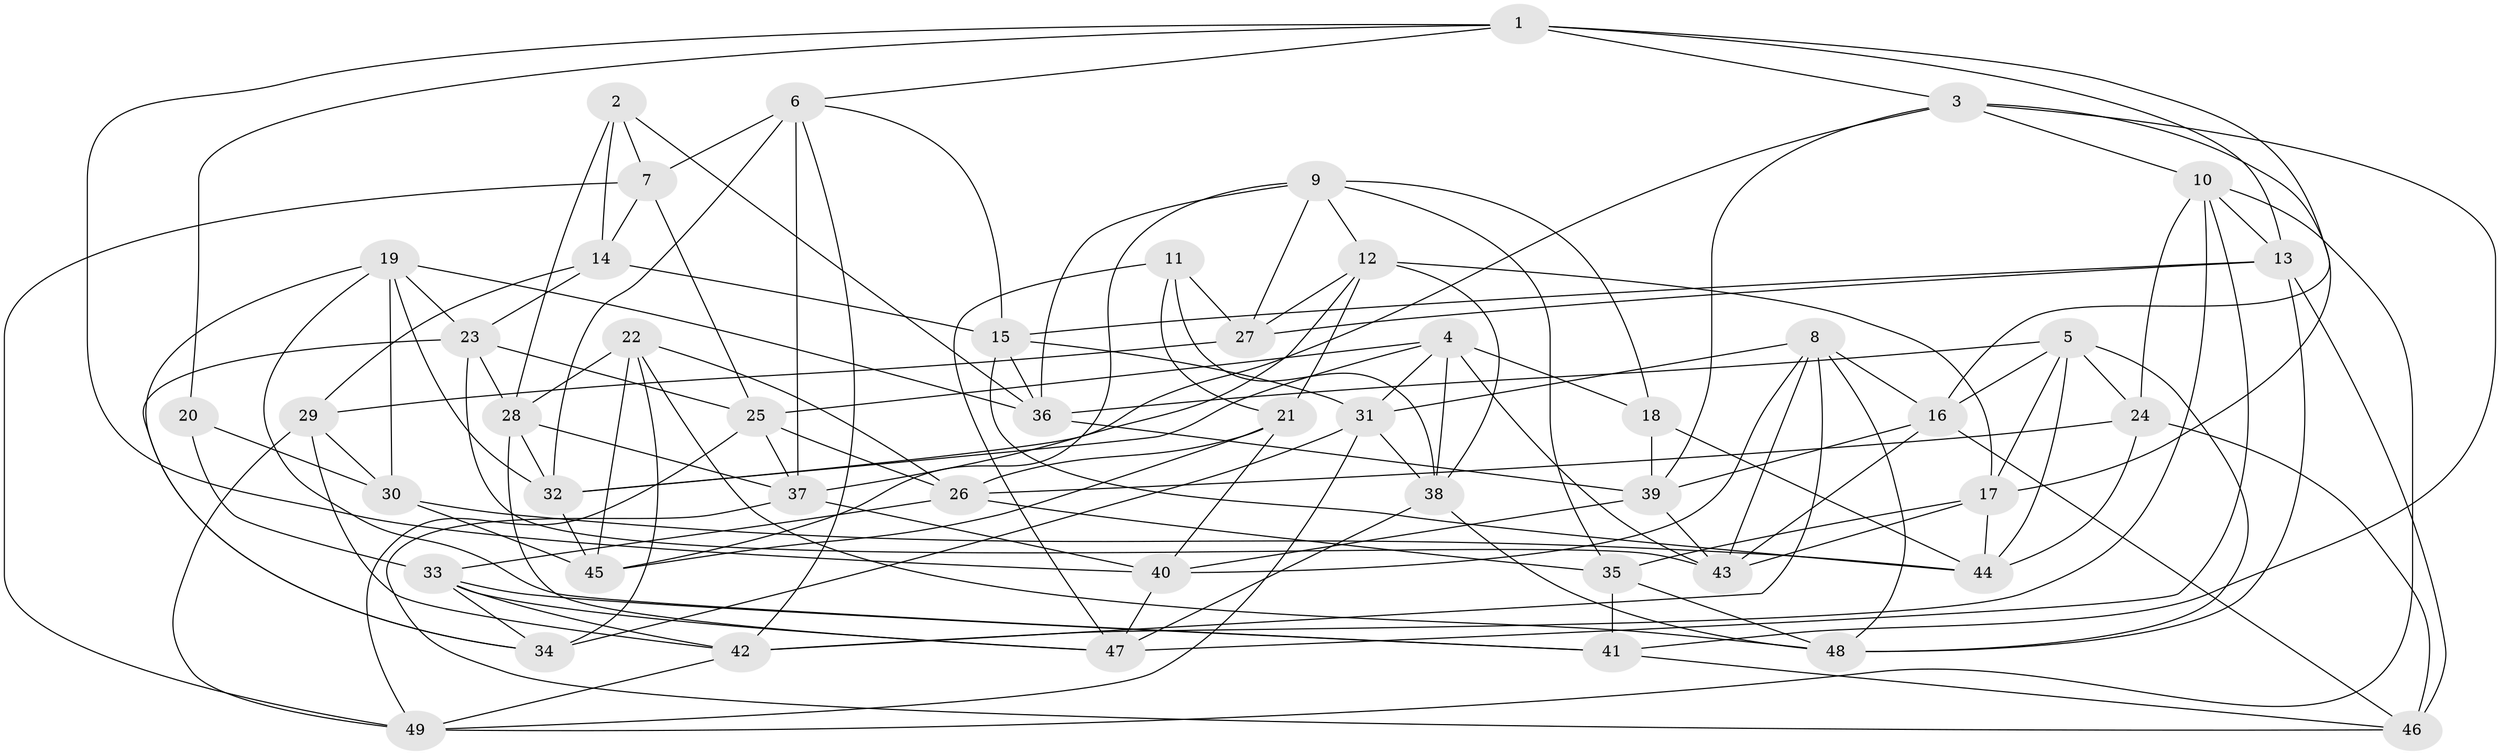 // original degree distribution, {4: 1.0}
// Generated by graph-tools (version 1.1) at 2025/50/03/09/25 03:50:54]
// undirected, 49 vertices, 136 edges
graph export_dot {
graph [start="1"]
  node [color=gray90,style=filled];
  1;
  2;
  3;
  4;
  5;
  6;
  7;
  8;
  9;
  10;
  11;
  12;
  13;
  14;
  15;
  16;
  17;
  18;
  19;
  20;
  21;
  22;
  23;
  24;
  25;
  26;
  27;
  28;
  29;
  30;
  31;
  32;
  33;
  34;
  35;
  36;
  37;
  38;
  39;
  40;
  41;
  42;
  43;
  44;
  45;
  46;
  47;
  48;
  49;
  1 -- 3 [weight=1.0];
  1 -- 6 [weight=1.0];
  1 -- 13 [weight=1.0];
  1 -- 16 [weight=1.0];
  1 -- 20 [weight=1.0];
  1 -- 40 [weight=1.0];
  2 -- 7 [weight=1.0];
  2 -- 14 [weight=1.0];
  2 -- 28 [weight=1.0];
  2 -- 36 [weight=1.0];
  3 -- 10 [weight=1.0];
  3 -- 17 [weight=1.0];
  3 -- 32 [weight=1.0];
  3 -- 39 [weight=1.0];
  3 -- 41 [weight=1.0];
  4 -- 18 [weight=1.0];
  4 -- 25 [weight=1.0];
  4 -- 31 [weight=1.0];
  4 -- 32 [weight=1.0];
  4 -- 38 [weight=1.0];
  4 -- 43 [weight=1.0];
  5 -- 16 [weight=1.0];
  5 -- 17 [weight=1.0];
  5 -- 24 [weight=1.0];
  5 -- 36 [weight=1.0];
  5 -- 44 [weight=1.0];
  5 -- 48 [weight=1.0];
  6 -- 7 [weight=1.0];
  6 -- 15 [weight=1.0];
  6 -- 32 [weight=1.0];
  6 -- 37 [weight=1.0];
  6 -- 42 [weight=1.0];
  7 -- 14 [weight=2.0];
  7 -- 25 [weight=1.0];
  7 -- 49 [weight=1.0];
  8 -- 16 [weight=1.0];
  8 -- 31 [weight=1.0];
  8 -- 40 [weight=1.0];
  8 -- 42 [weight=1.0];
  8 -- 43 [weight=1.0];
  8 -- 48 [weight=1.0];
  9 -- 12 [weight=1.0];
  9 -- 18 [weight=1.0];
  9 -- 27 [weight=1.0];
  9 -- 35 [weight=1.0];
  9 -- 36 [weight=1.0];
  9 -- 45 [weight=1.0];
  10 -- 13 [weight=1.0];
  10 -- 24 [weight=1.0];
  10 -- 42 [weight=1.0];
  10 -- 47 [weight=1.0];
  10 -- 49 [weight=1.0];
  11 -- 21 [weight=1.0];
  11 -- 27 [weight=1.0];
  11 -- 38 [weight=1.0];
  11 -- 47 [weight=1.0];
  12 -- 17 [weight=1.0];
  12 -- 21 [weight=1.0];
  12 -- 27 [weight=1.0];
  12 -- 37 [weight=1.0];
  12 -- 38 [weight=1.0];
  13 -- 15 [weight=1.0];
  13 -- 27 [weight=1.0];
  13 -- 46 [weight=1.0];
  13 -- 48 [weight=1.0];
  14 -- 15 [weight=1.0];
  14 -- 23 [weight=1.0];
  14 -- 29 [weight=1.0];
  15 -- 31 [weight=1.0];
  15 -- 36 [weight=1.0];
  15 -- 44 [weight=1.0];
  16 -- 39 [weight=1.0];
  16 -- 43 [weight=1.0];
  16 -- 46 [weight=1.0];
  17 -- 35 [weight=1.0];
  17 -- 43 [weight=1.0];
  17 -- 44 [weight=1.0];
  18 -- 39 [weight=1.0];
  18 -- 44 [weight=1.0];
  19 -- 23 [weight=1.0];
  19 -- 30 [weight=1.0];
  19 -- 32 [weight=1.0];
  19 -- 34 [weight=1.0];
  19 -- 36 [weight=1.0];
  19 -- 41 [weight=1.0];
  20 -- 30 [weight=2.0];
  20 -- 33 [weight=1.0];
  21 -- 26 [weight=1.0];
  21 -- 40 [weight=1.0];
  21 -- 45 [weight=2.0];
  22 -- 26 [weight=1.0];
  22 -- 28 [weight=1.0];
  22 -- 34 [weight=2.0];
  22 -- 45 [weight=1.0];
  22 -- 48 [weight=1.0];
  23 -- 25 [weight=1.0];
  23 -- 28 [weight=1.0];
  23 -- 34 [weight=1.0];
  23 -- 43 [weight=1.0];
  24 -- 26 [weight=1.0];
  24 -- 44 [weight=1.0];
  24 -- 46 [weight=2.0];
  25 -- 26 [weight=1.0];
  25 -- 37 [weight=1.0];
  25 -- 49 [weight=1.0];
  26 -- 33 [weight=1.0];
  26 -- 35 [weight=1.0];
  27 -- 29 [weight=2.0];
  28 -- 32 [weight=1.0];
  28 -- 37 [weight=1.0];
  28 -- 47 [weight=1.0];
  29 -- 30 [weight=1.0];
  29 -- 42 [weight=1.0];
  29 -- 49 [weight=1.0];
  30 -- 44 [weight=1.0];
  30 -- 45 [weight=1.0];
  31 -- 34 [weight=1.0];
  31 -- 38 [weight=1.0];
  31 -- 49 [weight=1.0];
  32 -- 45 [weight=1.0];
  33 -- 34 [weight=1.0];
  33 -- 41 [weight=1.0];
  33 -- 42 [weight=1.0];
  33 -- 47 [weight=1.0];
  35 -- 41 [weight=2.0];
  35 -- 48 [weight=1.0];
  36 -- 39 [weight=1.0];
  37 -- 40 [weight=1.0];
  37 -- 46 [weight=1.0];
  38 -- 47 [weight=1.0];
  38 -- 48 [weight=1.0];
  39 -- 40 [weight=1.0];
  39 -- 43 [weight=1.0];
  40 -- 47 [weight=1.0];
  41 -- 46 [weight=1.0];
  42 -- 49 [weight=1.0];
}
